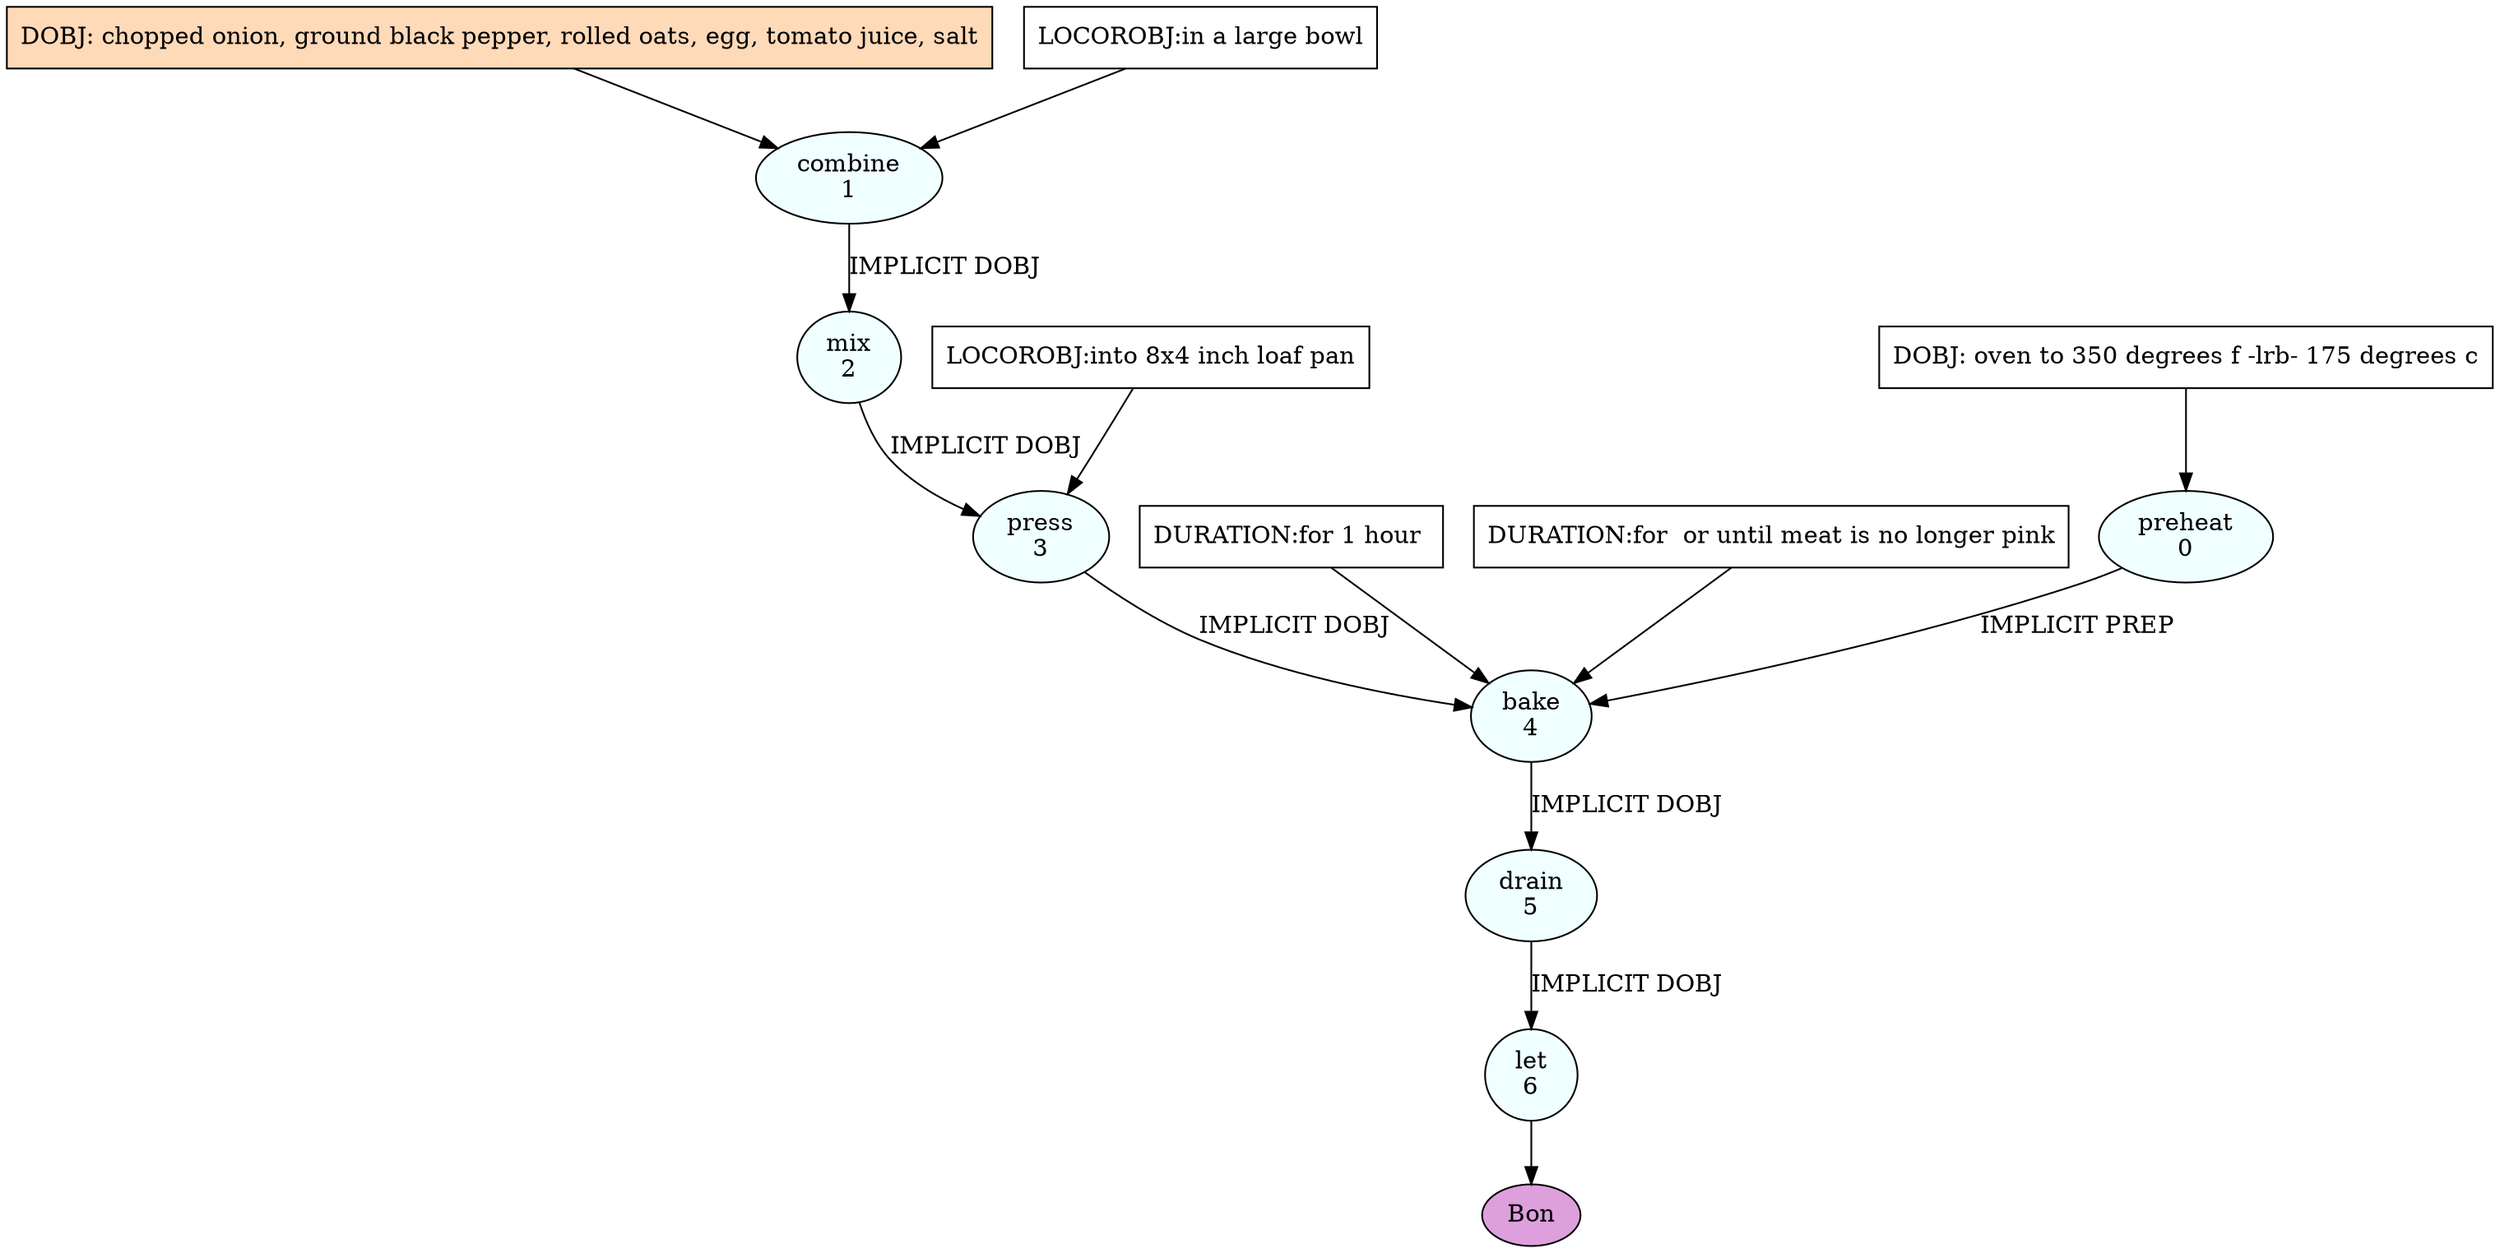 digraph recipe {
E0[label="preheat
0", shape=oval, style=filled, fillcolor=azure]
E1[label="combine
1", shape=oval, style=filled, fillcolor=azure]
E2[label="mix
2", shape=oval, style=filled, fillcolor=azure]
E3[label="press
3", shape=oval, style=filled, fillcolor=azure]
E4[label="bake
4", shape=oval, style=filled, fillcolor=azure]
E5[label="drain
5", shape=oval, style=filled, fillcolor=azure]
E6[label="let
6", shape=oval, style=filled, fillcolor=azure]
D1[label="DOBJ: chopped onion, ground black pepper, rolled oats, egg, tomato juice, salt", shape=box, style=filled, fillcolor=peachpuff]
D1 -> E1
P1_0[label="LOCOROBJ:in a large bowl", shape=box, style=filled, fillcolor=white]
P1_0 -> E1
D0[label="DOBJ: oven to 350 degrees f -lrb- 175 degrees c", shape=box, style=filled, fillcolor=white]
D0 -> E0
E1 -> E2 [label="IMPLICIT DOBJ"]
E2 -> E3 [label="IMPLICIT DOBJ"]
P3_0_0[label="LOCOROBJ:into 8x4 inch loaf pan", shape=box, style=filled, fillcolor=white]
P3_0_0 -> E3
E3 -> E4 [label="IMPLICIT DOBJ"]
E0 -> E4 [label="IMPLICIT PREP"]
P4_1_0[label="DURATION:for 1 hour ", shape=box, style=filled, fillcolor=white]
P4_1_0 -> E4
P4_1_1[label="DURATION:for  or until meat is no longer pink", shape=box, style=filled, fillcolor=white]
P4_1_1 -> E4
E4 -> E5 [label="IMPLICIT DOBJ"]
E5 -> E6 [label="IMPLICIT DOBJ"]
EOR[label="Bon", shape=oval, style=filled, fillcolor=plum]
E6 -> EOR
}
